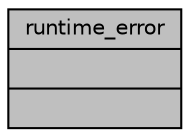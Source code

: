 digraph "runtime_error"
{
 // INTERACTIVE_SVG=YES
  bgcolor="transparent";
  edge [fontname="Helvetica",fontsize="10",labelfontname="Helvetica",labelfontsize="10"];
  node [fontname="Helvetica",fontsize="10",shape=record];
  Node1 [label="{runtime_error\n||}",height=0.2,width=0.4,color="black", fillcolor="grey75", style="filled", fontcolor="black"];
}
